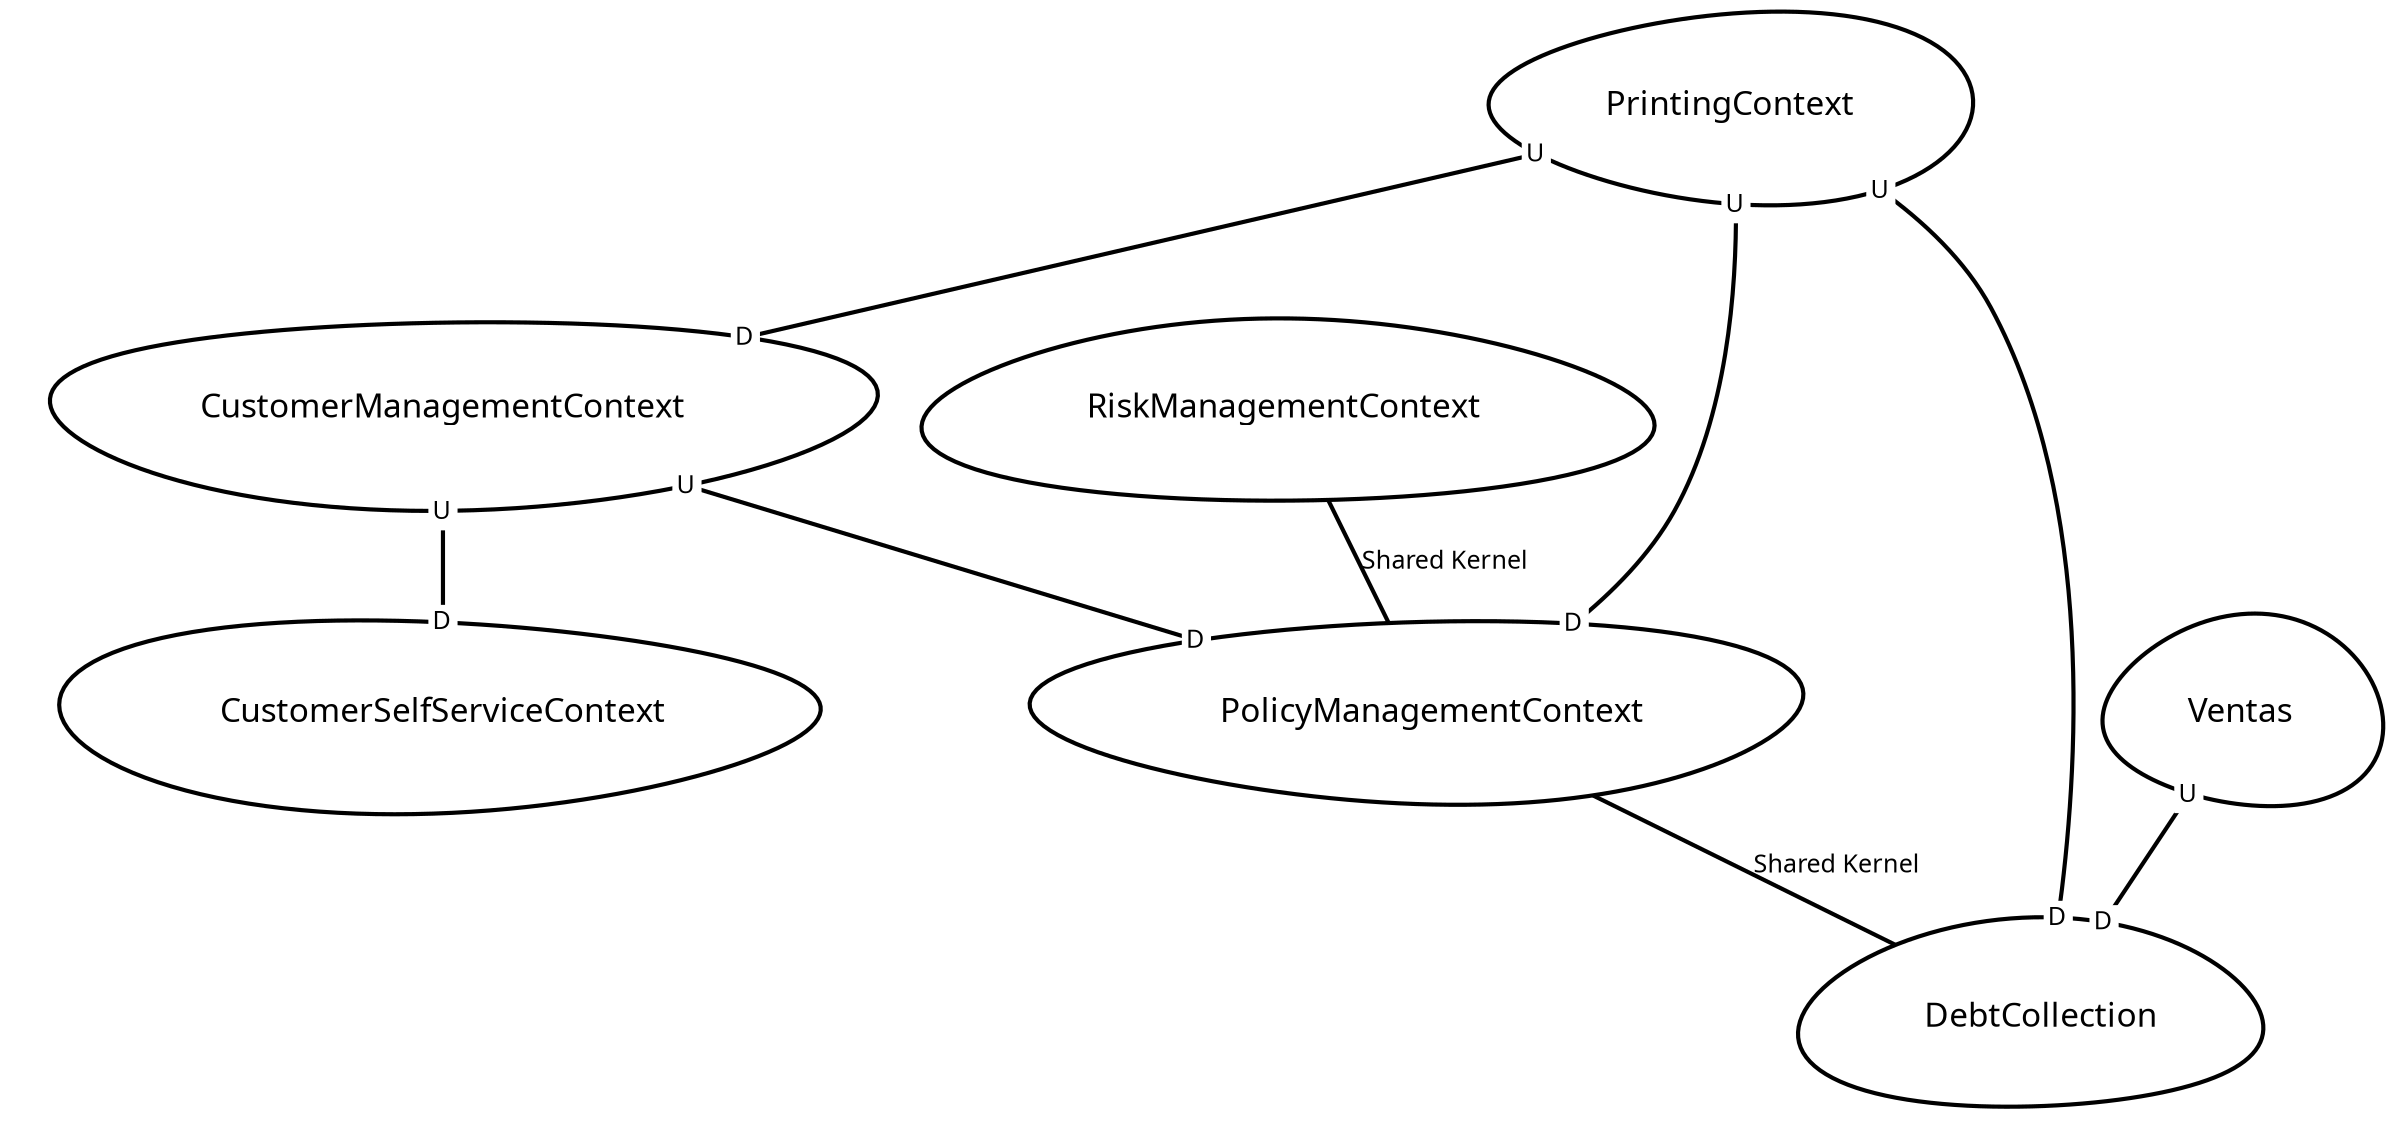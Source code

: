 digraph "ContextMapGraph" {
graph ["imagepath"="/tmp/GraphvizJava"]
"CustomerManagementContext" ["margin"="0.3","orientation"="58","shape"="egg","fontsize"="16","style"="bold","label"="CustomerManagementContext\n","fontname"="sans-serif"]
"CustomerSelfServiceContext" ["margin"="0.3","orientation"="281","shape"="egg","fontsize"="16","style"="bold","label"="CustomerSelfServiceContext\n","fontname"="sans-serif"]
"PolicyManagementContext" ["margin"="0.3","orientation"="194","shape"="egg","fontsize"="16","style"="bold","label"="PolicyManagementContext\n","fontname"="sans-serif"]
"DebtCollection" ["margin"="0.3","orientation"="241","shape"="egg","fontsize"="16","style"="bold","label"="DebtCollection\n","fontname"="sans-serif"]
"PrintingContext" ["margin"="0.3","orientation"="85","shape"="egg","fontsize"="16","style"="bold","label"="PrintingContext\n","fontname"="sans-serif"]
"RiskManagementContext" ["margin"="0.3","orientation"="3","shape"="egg","fontsize"="16","style"="bold","label"="RiskManagementContext\n","fontname"="sans-serif"]
"Ventas" ["margin"="0.3","orientation"="105","shape"="egg","fontsize"="16","style"="bold","label"="Ventas\n","fontname"="sans-serif"]
"CustomerManagementContext" -> "CustomerSelfServiceContext" ["headlabel"=<<table cellspacing="0" cellborder="0" border="0">
<tr><td bgcolor="white">D</td></tr>
</table>>,"labeldistance"="0","fontsize"="12","taillabel"=<<table cellspacing="0" cellborder="0" border="0">
<tr><td bgcolor="white">U</td></tr>
</table>>,"style"="bold","label"="                                        ","dir"="none","fontname"="sans-serif"]
"CustomerManagementContext" -> "PolicyManagementContext" ["headlabel"=<<table cellspacing="0" cellborder="0" border="0">
<tr><td bgcolor="white">D</td></tr>
</table>>,"labeldistance"="0","fontsize"="12","taillabel"=<<table cellspacing="0" cellborder="0" border="0">
<tr><td bgcolor="white">U</td></tr>
</table>>,"style"="bold","label"="                                        ","dir"="none","fontname"="sans-serif"]
"PolicyManagementContext" -> "DebtCollection" ["fontsize"="12","style"="bold","label"="Shared Kernel","dir"="none","fontname"="sans-serif"]
"PrintingContext" -> "PolicyManagementContext" ["headlabel"=<<table cellspacing="0" cellborder="0" border="0">
<tr><td bgcolor="white">D</td></tr>
</table>>,"labeldistance"="0","fontsize"="12","taillabel"=<<table cellspacing="0" cellborder="0" border="0">
<tr><td bgcolor="white">U</td></tr>
</table>>,"style"="bold","label"="                                        ","dir"="none","fontname"="sans-serif"]
"PrintingContext" -> "CustomerManagementContext" ["headlabel"=<<table cellspacing="0" cellborder="0" border="0">
<tr><td bgcolor="white">D</td></tr>
</table>>,"labeldistance"="0","fontsize"="12","taillabel"=<<table cellspacing="0" cellborder="0" border="0">
<tr><td bgcolor="white">U</td></tr>
</table>>,"style"="bold","label"="                                        ","dir"="none","fontname"="sans-serif"]
"PrintingContext" -> "DebtCollection" ["headlabel"=<<table cellspacing="0" cellborder="0" border="0">
<tr><td bgcolor="white">D</td></tr>
</table>>,"labeldistance"="0","fontsize"="12","taillabel"=<<table cellspacing="0" cellborder="0" border="0">
<tr><td bgcolor="white">U</td></tr>
</table>>,"style"="bold","label"="                                        ","dir"="none","fontname"="sans-serif"]
"RiskManagementContext" -> "PolicyManagementContext" ["fontsize"="12","style"="bold","label"="Shared Kernel","dir"="none","fontname"="sans-serif"]
"Ventas" -> "DebtCollection" ["headlabel"=<<table cellspacing="0" cellborder="0" border="0">
<tr><td bgcolor="white">D</td></tr>
</table>>,"labeldistance"="0","fontsize"="12","taillabel"=<<table cellspacing="0" cellborder="0" border="0">
<tr><td bgcolor="white">U</td></tr>
</table>>,"style"="bold","label"="                                        ","dir"="none","fontname"="sans-serif"]
}